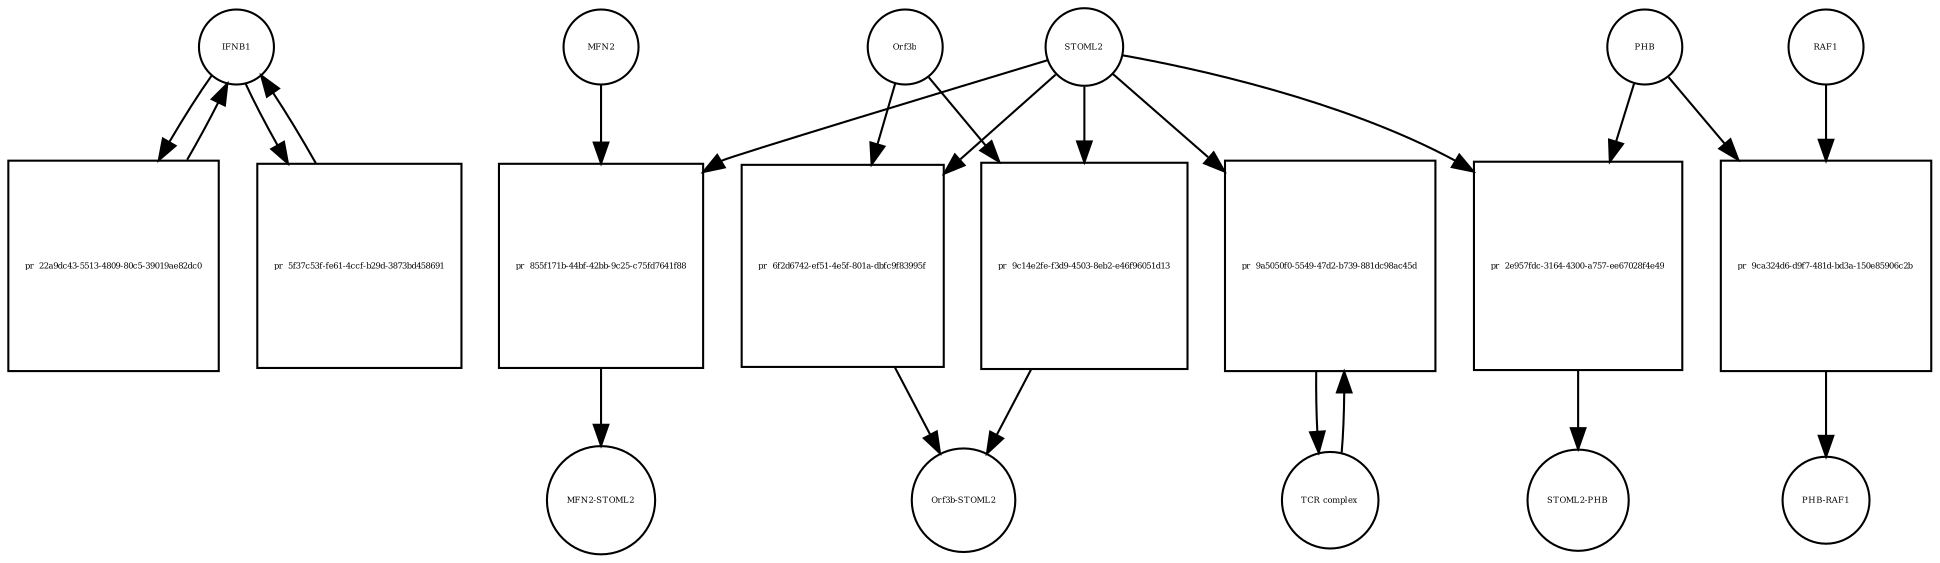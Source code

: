 strict digraph  {
IFNB1 [annotation=urn_miriam_uniprot_P01574, bipartite=0, cls=macromolecule, fontsize=4, label=IFNB1, shape=circle];
"pr_22a9dc43-5513-4809-80c5-39019ae82dc0" [annotation="", bipartite=1, cls=process, fontsize=4, label="pr_22a9dc43-5513-4809-80c5-39019ae82dc0", shape=square];
"pr_5f37c53f-fe61-4ccf-b29d-3873bd458691" [annotation="", bipartite=1, cls=process, fontsize=4, label="pr_5f37c53f-fe61-4ccf-b29d-3873bd458691", shape=square];
STOML2 [annotation=urn_miriam_pubmed_18641330, bipartite=0, cls="macromolecule multimer", fontsize=4, label=STOML2, shape=circle];
"pr_855f171b-44bf-42bb-9c25-c75fd7641f88" [annotation="", bipartite=1, cls=process, fontsize=4, label="pr_855f171b-44bf-42bb-9c25-c75fd7641f88", shape=square];
MFN2 [annotation=urn_miriam_uniprot_O95140, bipartite=0, cls=macromolecule, fontsize=4, label=MFN2, shape=circle];
"MFN2-STOML2" [annotation="", bipartite=0, cls=complex, fontsize=4, label="MFN2-STOML2", shape=circle];
Orf3b [annotation="", bipartite=0, cls=macromolecule, fontsize=4, label=Orf3b, shape=circle];
"pr_6f2d6742-ef51-4e5f-801a-dbfc9f83995f" [annotation="", bipartite=1, cls=process, fontsize=4, label="pr_6f2d6742-ef51-4e5f-801a-dbfc9f83995f", shape=square];
"Orf3b-STOML2" [annotation="", bipartite=0, cls=complex, fontsize=4, label="Orf3b-STOML2", shape=circle];
"pr_2e957fdc-3164-4300-a757-ee67028f4e49" [annotation="", bipartite=1, cls=process, fontsize=4, label="pr_2e957fdc-3164-4300-a757-ee67028f4e49", shape=square];
PHB [annotation=urn_miriam_uniprot_P35232, bipartite=0, cls=macromolecule, fontsize=4, label=PHB, shape=circle];
"STOML2-PHB" [annotation="", bipartite=0, cls=complex, fontsize=4, label="STOML2-PHB", shape=circle];
"pr_9ca324d6-d9f7-481d-bd3a-150e85906c2b" [annotation="", bipartite=1, cls=process, fontsize=4, label="pr_9ca324d6-d9f7-481d-bd3a-150e85906c2b", shape=square];
RAF1 [annotation=urn_miriam_uniprot_P04049, bipartite=0, cls=macromolecule, fontsize=4, label=RAF1, shape=circle];
"PHB-RAF1" [annotation="", bipartite=0, cls=complex, fontsize=4, label="PHB-RAF1", shape=circle];
"pr_9c14e2fe-f3d9-4503-8eb2-e46f96051d13" [annotation="", bipartite=1, cls=process, fontsize=4, label="pr_9c14e2fe-f3d9-4503-8eb2-e46f96051d13", shape=square];
"pr_9a5050f0-5549-47d2-b739-881dc98ac45d" [annotation="", bipartite=1, cls=process, fontsize=4, label="pr_9a5050f0-5549-47d2-b739-881dc98ac45d", shape=square];
"TCR complex" [annotation="urn_miriam_uniprot_P07766|urn_miriam_uniprot_P04234|urn_miriam_uniprot_P09693|urn_miriam_uniprot_P20963|urn_miriam_uniprot_P01848|urn_miriam_uniprot_Q9UJZ1|urn_miriam_uniprot_P0DSE2", bipartite=0, cls=complex, fontsize=4, label="TCR complex", shape=circle];
IFNB1 -> "pr_22a9dc43-5513-4809-80c5-39019ae82dc0"  [annotation="", interaction_type=consumption];
IFNB1 -> "pr_5f37c53f-fe61-4ccf-b29d-3873bd458691"  [annotation="", interaction_type=consumption];
"pr_22a9dc43-5513-4809-80c5-39019ae82dc0" -> IFNB1  [annotation="", interaction_type=production];
"pr_5f37c53f-fe61-4ccf-b29d-3873bd458691" -> IFNB1  [annotation="", interaction_type=production];
STOML2 -> "pr_855f171b-44bf-42bb-9c25-c75fd7641f88"  [annotation="", interaction_type=consumption];
STOML2 -> "pr_6f2d6742-ef51-4e5f-801a-dbfc9f83995f"  [annotation="", interaction_type=consumption];
STOML2 -> "pr_2e957fdc-3164-4300-a757-ee67028f4e49"  [annotation="", interaction_type=consumption];
STOML2 -> "pr_9c14e2fe-f3d9-4503-8eb2-e46f96051d13"  [annotation="", interaction_type=consumption];
STOML2 -> "pr_9a5050f0-5549-47d2-b739-881dc98ac45d"  [annotation="", interaction_type=consumption];
"pr_855f171b-44bf-42bb-9c25-c75fd7641f88" -> "MFN2-STOML2"  [annotation="", interaction_type=production];
MFN2 -> "pr_855f171b-44bf-42bb-9c25-c75fd7641f88"  [annotation="", interaction_type=consumption];
Orf3b -> "pr_6f2d6742-ef51-4e5f-801a-dbfc9f83995f"  [annotation="", interaction_type=consumption];
Orf3b -> "pr_9c14e2fe-f3d9-4503-8eb2-e46f96051d13"  [annotation="", interaction_type=consumption];
"pr_6f2d6742-ef51-4e5f-801a-dbfc9f83995f" -> "Orf3b-STOML2"  [annotation="", interaction_type=production];
"pr_2e957fdc-3164-4300-a757-ee67028f4e49" -> "STOML2-PHB"  [annotation="", interaction_type=production];
PHB -> "pr_2e957fdc-3164-4300-a757-ee67028f4e49"  [annotation="", interaction_type=consumption];
PHB -> "pr_9ca324d6-d9f7-481d-bd3a-150e85906c2b"  [annotation="", interaction_type=consumption];
"pr_9ca324d6-d9f7-481d-bd3a-150e85906c2b" -> "PHB-RAF1"  [annotation="", interaction_type=production];
RAF1 -> "pr_9ca324d6-d9f7-481d-bd3a-150e85906c2b"  [annotation="", interaction_type=consumption];
"pr_9c14e2fe-f3d9-4503-8eb2-e46f96051d13" -> "Orf3b-STOML2"  [annotation="", interaction_type=production];
"pr_9a5050f0-5549-47d2-b739-881dc98ac45d" -> "TCR complex"  [annotation="", interaction_type=production];
"TCR complex" -> "pr_9a5050f0-5549-47d2-b739-881dc98ac45d"  [annotation="", interaction_type=consumption];
}
